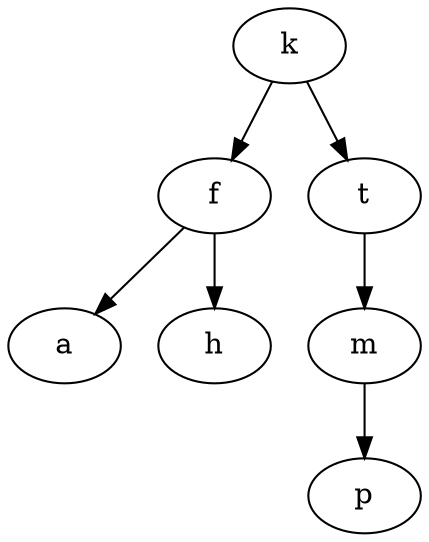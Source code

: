 strict digraph G {
rankdir=TB;
k0 [label=k];
f0 [label=f];
k0 -> f0;
a0 [label=a];
f0 -> a0;
h0 [label=h];
f0 -> h0;
t0 [label=t];
k0 -> t0;
m0 [label=m];
t0 -> m0;
p0 [label=p];
m0 -> p0;
}
